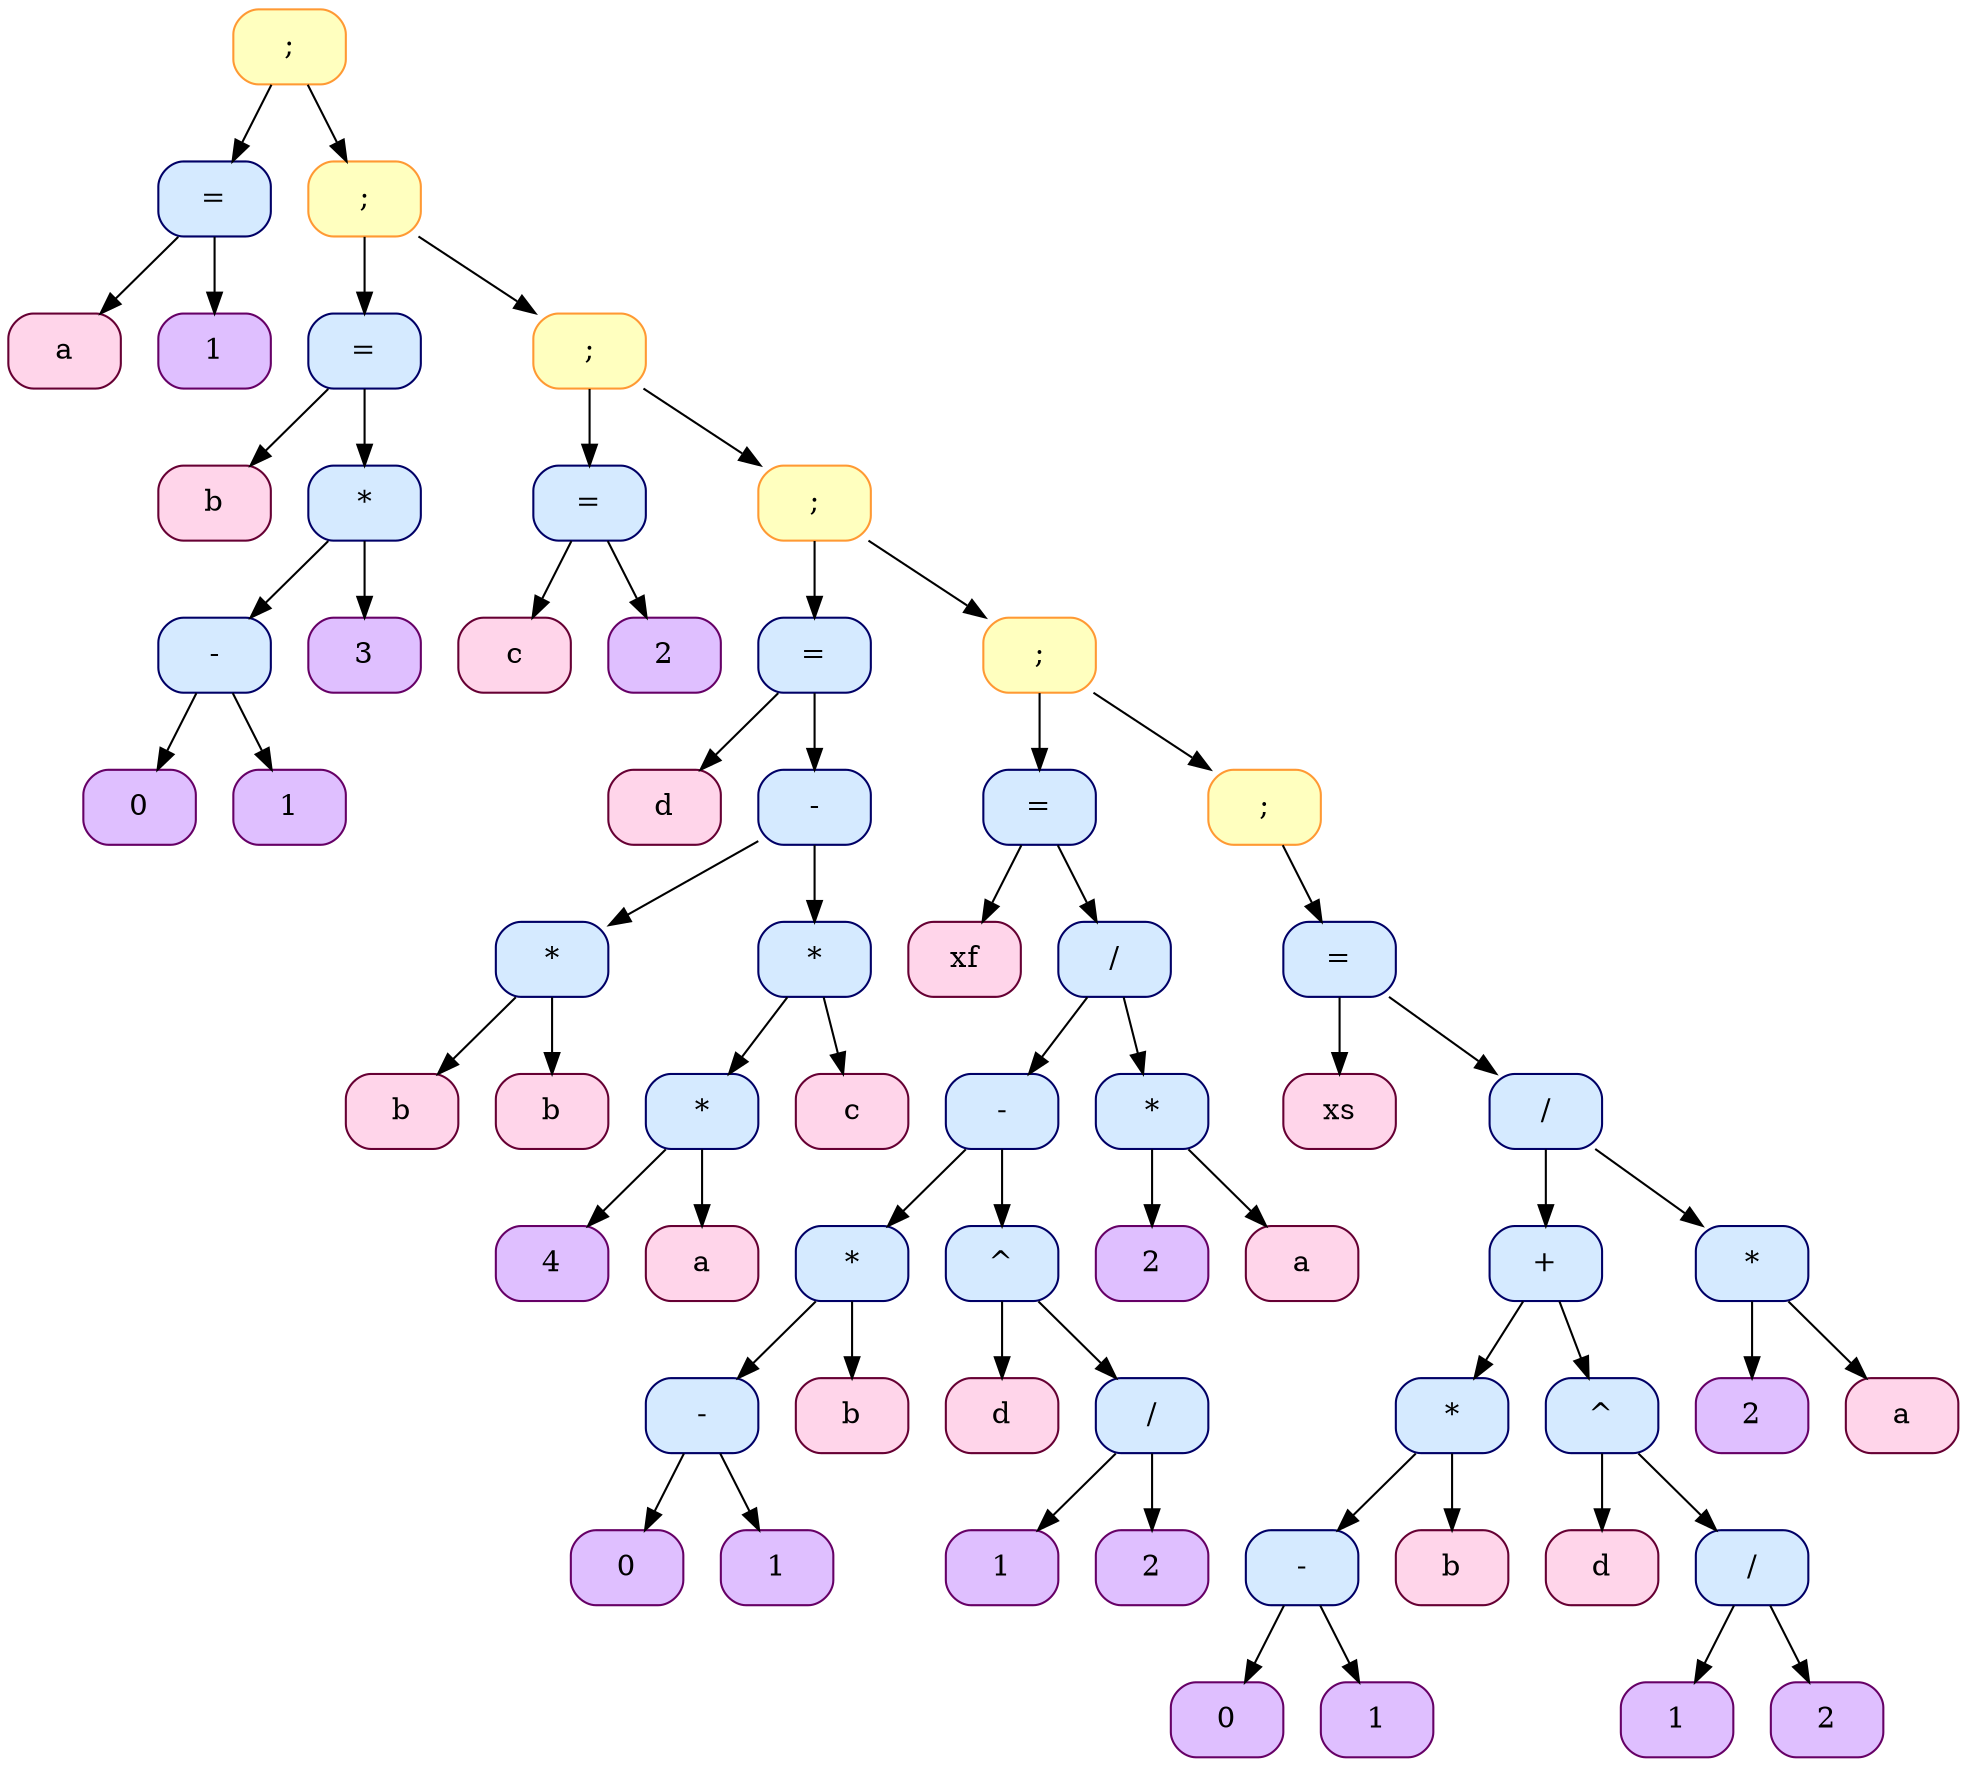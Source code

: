 digraph {
  rankdir = HR;
  node [shape = Mrecord, color = "#660066", style = filled, fillcolor = "#DFBFFF"];
  node_00000169a4566f40[label = " ; ", color = "#FF9933", style = filled, fillcolor = "#FFFFBF"]; 
  node_00000169a4566f00[label = " = ", color = "#000066", style = filled, fillcolor = "#D5EAFF"]; 
  node_00000169a4566ee0[label = " a ", color = "#660033", style = filled, fillcolor = "#FFD5EA"]; 
  node_00000169a4566f20[label = " 1 "]; 
  node_00000169a45670a0[label = " ; ", color = "#FF9933", style = filled, fillcolor = "#FFFFBF"]; 
  node_00000169a4566fa0[label = " = ", color = "#000066", style = filled, fillcolor = "#D5EAFF"]; 
  node_00000169a4566f80[label = " b ", color = "#660033", style = filled, fillcolor = "#FFD5EA"]; 
  node_00000169a4561920[label = " * ", color = "#000066", style = filled, fillcolor = "#D5EAFF"]; 
  node_00000169a45618c0[label = " - ", color = "#000066", style = filled, fillcolor = "#D5EAFF"]; 
  node_00000169a45618a0[label = " 0 "]; 
  node_00000169a45618e0[label = " 1 "]; 
  node_00000169a4561940[label = " 3 "]; 
  node_00000169a45672e0[label = " ; ", color = "#FF9933", style = filled, fillcolor = "#FFFFBF"]; 
  node_00000169a4567060[label = " = ", color = "#000066", style = filled, fillcolor = "#D5EAFF"]; 
  node_00000169a4567360[label = " c ", color = "#660033", style = filled, fillcolor = "#FFD5EA"]; 
  node_00000169a45672c0[label = " 2 "]; 
  node_00000169a45671c0[label = " ; ", color = "#FF9933", style = filled, fillcolor = "#FFFFBF"]; 
  node_00000169a4567160[label = " = ", color = "#000066", style = filled, fillcolor = "#D5EAFF"]; 
  node_00000169a4567120[label = " d ", color = "#660033", style = filled, fillcolor = "#FFD5EA"]; 
  node_00000169a45670c0[label = " - ", color = "#000066", style = filled, fillcolor = "#D5EAFF"]; 
  node_00000169a4567040[label = " * ", color = "#000066", style = filled, fillcolor = "#D5EAFF"]; 
  node_00000169a4567300[label = " b ", color = "#660033", style = filled, fillcolor = "#FFD5EA"]; 
  node_00000169a4567240[label = " b ", color = "#660033", style = filled, fillcolor = "#FFD5EA"]; 
  node_00000169a4567220[label = " * ", color = "#000066", style = filled, fillcolor = "#D5EAFF"]; 
  node_00000169a4567260[label = " * ", color = "#000066", style = filled, fillcolor = "#D5EAFF"]; 
  node_00000169a4567280[label = " 4 "]; 
  node_00000169a45671a0[label = " a ", color = "#660033", style = filled, fillcolor = "#FFD5EA"]; 
  node_00000169a4567340[label = " c ", color = "#660033", style = filled, fillcolor = "#FFD5EA"]; 
  node_00000169a4567a50[label = " ; ", color = "#FF9933", style = filled, fillcolor = "#FFFFBF"]; 
  node_00000169a4567380[label = " = ", color = "#000066", style = filled, fillcolor = "#D5EAFF"]; 
  node_00000169a4567320[label = " xf ", color = "#660033", style = filled, fillcolor = "#FFD5EA"]; 
  node_00000169a4567bb0[label = " / ", color = "#000066", style = filled, fillcolor = "#D5EAFF"]; 
  node_00000169a45670e0[label = " - ", color = "#000066", style = filled, fillcolor = "#D5EAFF"]; 
  node_00000169a4567020[label = " * ", color = "#000066", style = filled, fillcolor = "#D5EAFF"]; 
  node_00000169a4567180[label = " - ", color = "#000066", style = filled, fillcolor = "#D5EAFF"]; 
  node_00000169a4567140[label = " 0 "]; 
  node_00000169a45673a0[label = " 1 "]; 
  node_00000169a4567080[label = " b ", color = "#660033", style = filled, fillcolor = "#FFD5EA"]; 
  node_00000169a4567bf0[label = " ^ ", color = "#000066", style = filled, fillcolor = "#D5EAFF"]; 
  node_00000169a45671e0[label = " d ", color = "#660033", style = filled, fillcolor = "#FFD5EA"]; 
  node_00000169a4567b50[label = " / ", color = "#000066", style = filled, fillcolor = "#D5EAFF"]; 
  node_00000169a4567dd0[label = " 1 "]; 
  node_00000169a45678b0[label = " 2 "]; 
  node_00000169a4567af0[label = " * ", color = "#000066", style = filled, fillcolor = "#D5EAFF"]; 
  node_00000169a4567b70[label = " 2 "]; 
  node_00000169a4567fb0[label = " a ", color = "#660033", style = filled, fillcolor = "#FFD5EA"]; 
  node_00000169a4567ed0[label = " ; ", color = "#FF9933", style = filled, fillcolor = "#FFFFBF"]; 
  node_00000169a4567df0[label = " = ", color = "#000066", style = filled, fillcolor = "#D5EAFF"]; 
  node_00000169a4567ef0[label = " xs ", color = "#660033", style = filled, fillcolor = "#FFD5EA"]; 
  node_00000169a4567b90[label = " / ", color = "#000066", style = filled, fillcolor = "#D5EAFF"]; 
  node_00000169a4567c30[label = " + ", color = "#000066", style = filled, fillcolor = "#D5EAFF"]; 
  node_00000169a4567910[label = " * ", color = "#000066", style = filled, fillcolor = "#D5EAFF"]; 
  node_00000169a4567950[label = " - ", color = "#000066", style = filled, fillcolor = "#D5EAFF"]; 
  node_00000169a4567b10[label = " 0 "]; 
  node_00000169a4567c10[label = " 1 "]; 
  node_00000169a4567a70[label = " b ", color = "#660033", style = filled, fillcolor = "#FFD5EA"]; 
  node_00000169a45678f0[label = " ^ ", color = "#000066", style = filled, fillcolor = "#D5EAFF"]; 
  node_00000169a4567ab0[label = " d ", color = "#660033", style = filled, fillcolor = "#FFD5EA"]; 
  node_00000169a45679d0[label = " / ", color = "#000066", style = filled, fillcolor = "#D5EAFF"]; 
  node_00000169a4567f90[label = " 1 "]; 
  node_00000169a4567f10[label = " 2 "]; 
  node_00000169a4567bd0[label = " * ", color = "#000066", style = filled, fillcolor = "#D5EAFF"]; 
  node_00000169a4567890[label = " 2 "]; 
  node_00000169a4567eb0[label = " a ", color = "#660033", style = filled, fillcolor = "#FFD5EA"]; 
  node_00000169a4566f40 -> node_00000169a4566f00 [weight = 1];
  node_00000169a4566f00 -> node_00000169a4566ee0 [weight = 1];
  node_00000169a4566f00 -> node_00000169a4566f20 [weight = 1];
  node_00000169a4566f40 -> node_00000169a45670a0 [weight = 1];
  node_00000169a45670a0 -> node_00000169a4566fa0 [weight = 1];
  node_00000169a4566fa0 -> node_00000169a4566f80 [weight = 1];
  node_00000169a4566fa0 -> node_00000169a4561920 [weight = 1];
  node_00000169a4561920 -> node_00000169a45618c0 [weight = 1];
  node_00000169a45618c0 -> node_00000169a45618a0 [weight = 1];
  node_00000169a45618c0 -> node_00000169a45618e0 [weight = 1];
  node_00000169a4561920 -> node_00000169a4561940 [weight = 1];
  node_00000169a45670a0 -> node_00000169a45672e0 [weight = 1];
  node_00000169a45672e0 -> node_00000169a4567060 [weight = 1];
  node_00000169a4567060 -> node_00000169a4567360 [weight = 1];
  node_00000169a4567060 -> node_00000169a45672c0 [weight = 1];
  node_00000169a45672e0 -> node_00000169a45671c0 [weight = 1];
  node_00000169a45671c0 -> node_00000169a4567160 [weight = 1];
  node_00000169a4567160 -> node_00000169a4567120 [weight = 1];
  node_00000169a4567160 -> node_00000169a45670c0 [weight = 1];
  node_00000169a45670c0 -> node_00000169a4567040 [weight = 1];
  node_00000169a4567040 -> node_00000169a4567300 [weight = 1];
  node_00000169a4567040 -> node_00000169a4567240 [weight = 1];
  node_00000169a45670c0 -> node_00000169a4567220 [weight = 1];
  node_00000169a4567220 -> node_00000169a4567260 [weight = 1];
  node_00000169a4567260 -> node_00000169a4567280 [weight = 1];
  node_00000169a4567260 -> node_00000169a45671a0 [weight = 1];
  node_00000169a4567220 -> node_00000169a4567340 [weight = 1];
  node_00000169a45671c0 -> node_00000169a4567a50 [weight = 1];
  node_00000169a4567a50 -> node_00000169a4567380 [weight = 1];
  node_00000169a4567380 -> node_00000169a4567320 [weight = 1];
  node_00000169a4567380 -> node_00000169a4567bb0 [weight = 1];
  node_00000169a4567bb0 -> node_00000169a45670e0 [weight = 1];
  node_00000169a45670e0 -> node_00000169a4567020 [weight = 1];
  node_00000169a4567020 -> node_00000169a4567180 [weight = 1];
  node_00000169a4567180 -> node_00000169a4567140 [weight = 1];
  node_00000169a4567180 -> node_00000169a45673a0 [weight = 1];
  node_00000169a4567020 -> node_00000169a4567080 [weight = 1];
  node_00000169a45670e0 -> node_00000169a4567bf0 [weight = 1];
  node_00000169a4567bf0 -> node_00000169a45671e0 [weight = 1];
  node_00000169a4567bf0 -> node_00000169a4567b50 [weight = 1];
  node_00000169a4567b50 -> node_00000169a4567dd0 [weight = 1];
  node_00000169a4567b50 -> node_00000169a45678b0 [weight = 1];
  node_00000169a4567bb0 -> node_00000169a4567af0 [weight = 1];
  node_00000169a4567af0 -> node_00000169a4567b70 [weight = 1];
  node_00000169a4567af0 -> node_00000169a4567fb0 [weight = 1];
  node_00000169a4567a50 -> node_00000169a4567ed0 [weight = 1];
  node_00000169a4567ed0 -> node_00000169a4567df0 [weight = 1];
  node_00000169a4567df0 -> node_00000169a4567ef0 [weight = 1];
  node_00000169a4567df0 -> node_00000169a4567b90 [weight = 1];
  node_00000169a4567b90 -> node_00000169a4567c30 [weight = 1];
  node_00000169a4567c30 -> node_00000169a4567910 [weight = 1];
  node_00000169a4567910 -> node_00000169a4567950 [weight = 1];
  node_00000169a4567950 -> node_00000169a4567b10 [weight = 1];
  node_00000169a4567950 -> node_00000169a4567c10 [weight = 1];
  node_00000169a4567910 -> node_00000169a4567a70 [weight = 1];
  node_00000169a4567c30 -> node_00000169a45678f0 [weight = 1];
  node_00000169a45678f0 -> node_00000169a4567ab0 [weight = 1];
  node_00000169a45678f0 -> node_00000169a45679d0 [weight = 1];
  node_00000169a45679d0 -> node_00000169a4567f90 [weight = 1];
  node_00000169a45679d0 -> node_00000169a4567f10 [weight = 1];
  node_00000169a4567b90 -> node_00000169a4567bd0 [weight = 1];
  node_00000169a4567bd0 -> node_00000169a4567890 [weight = 1];
  node_00000169a4567bd0 -> node_00000169a4567eb0 [weight = 1];
}